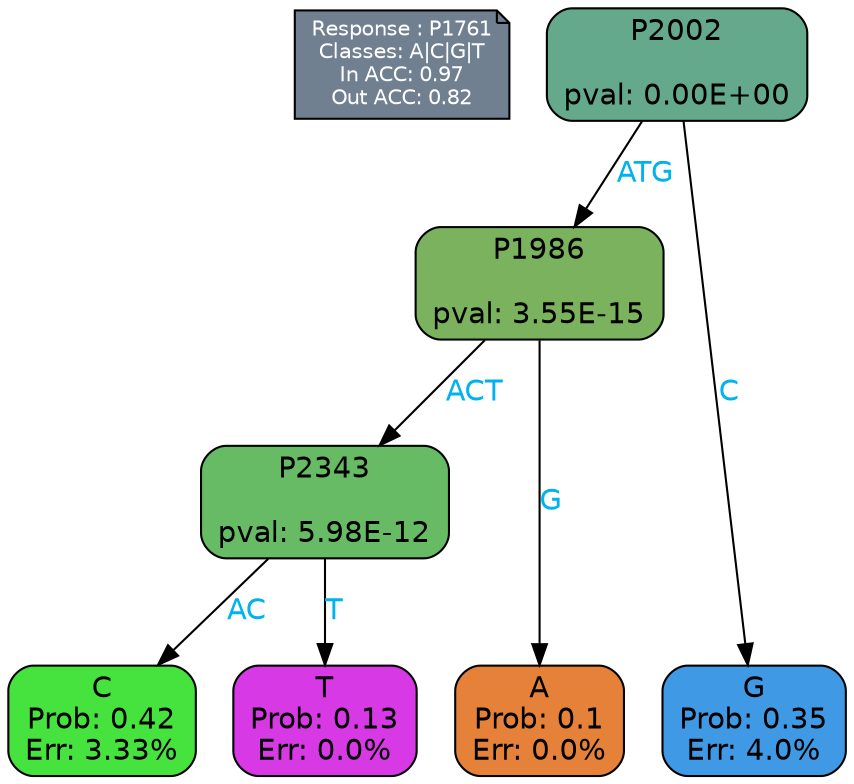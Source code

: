 digraph Tree {
node [shape=box, style="filled, rounded", color="black", fontname=helvetica] ;
graph [ranksep=equally, splines=polylines, bgcolor=transparent, dpi=600] ;
edge [fontname=helvetica] ;
LEGEND [label="Response : P1761
Classes: A|C|G|T
In ACC: 0.97
Out ACC: 0.82
",shape=note,align=left,style=filled,fillcolor="slategray",fontcolor="white",fontsize=10];1 [label="P2002

pval: 0.00E+00", fillcolor="#65a98d"] ;
2 [label="P1986

pval: 3.55E-15", fillcolor="#7ab25e"] ;
3 [label="P2343

pval: 5.98E-12", fillcolor="#67bb65"] ;
4 [label="C
Prob: 0.42
Err: 3.33%", fillcolor="#46e23e"] ;
5 [label="T
Prob: 0.13
Err: 0.0%", fillcolor="#d739e5"] ;
6 [label="A
Prob: 0.1
Err: 0.0%", fillcolor="#e58139"] ;
7 [label="G
Prob: 0.35
Err: 4.0%", fillcolor="#3f99e5"] ;
1 -> 2 [label="ATG",fontcolor=deepskyblue2] ;
1 -> 7 [label="C",fontcolor=deepskyblue2] ;
2 -> 3 [label="ACT",fontcolor=deepskyblue2] ;
2 -> 6 [label="G",fontcolor=deepskyblue2] ;
3 -> 4 [label="AC",fontcolor=deepskyblue2] ;
3 -> 5 [label="T",fontcolor=deepskyblue2] ;
{rank = same; 4;5;6;7;}{rank = same; LEGEND;1;}}